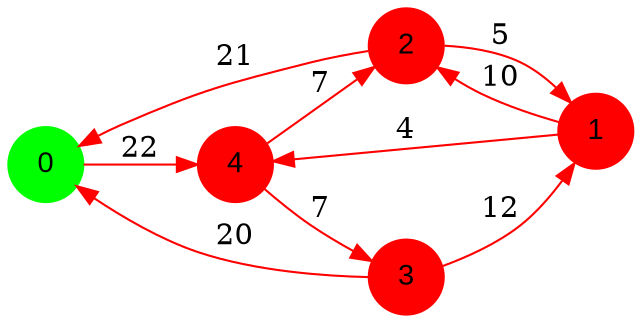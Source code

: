 digraph graphe {
rankdir = LR;
edge [color=red];
0 [fontname="Arial", shape = circle, color=green, style=filled];
1 [fontname="Arial", shape = circle, color=red, style=filled];
2 [fontname="Arial", shape = circle, color=red, style=filled];
3 [fontname="Arial", shape = circle, color=red, style=filled];
4 [fontname="Arial", shape = circle, color=red, style=filled];
	0 -> 4 [label = "22"];
	1 -> 2 [label = "10"];
	1 -> 4 [label = "4"];
	2 -> 0 [label = "21"];
	2 -> 1 [label = "5"];
	3 -> 0 [label = "20"];
	3 -> 1 [label = "12"];
	4 -> 2 [label = "7"];
	4 -> 3 [label = "7"];
}